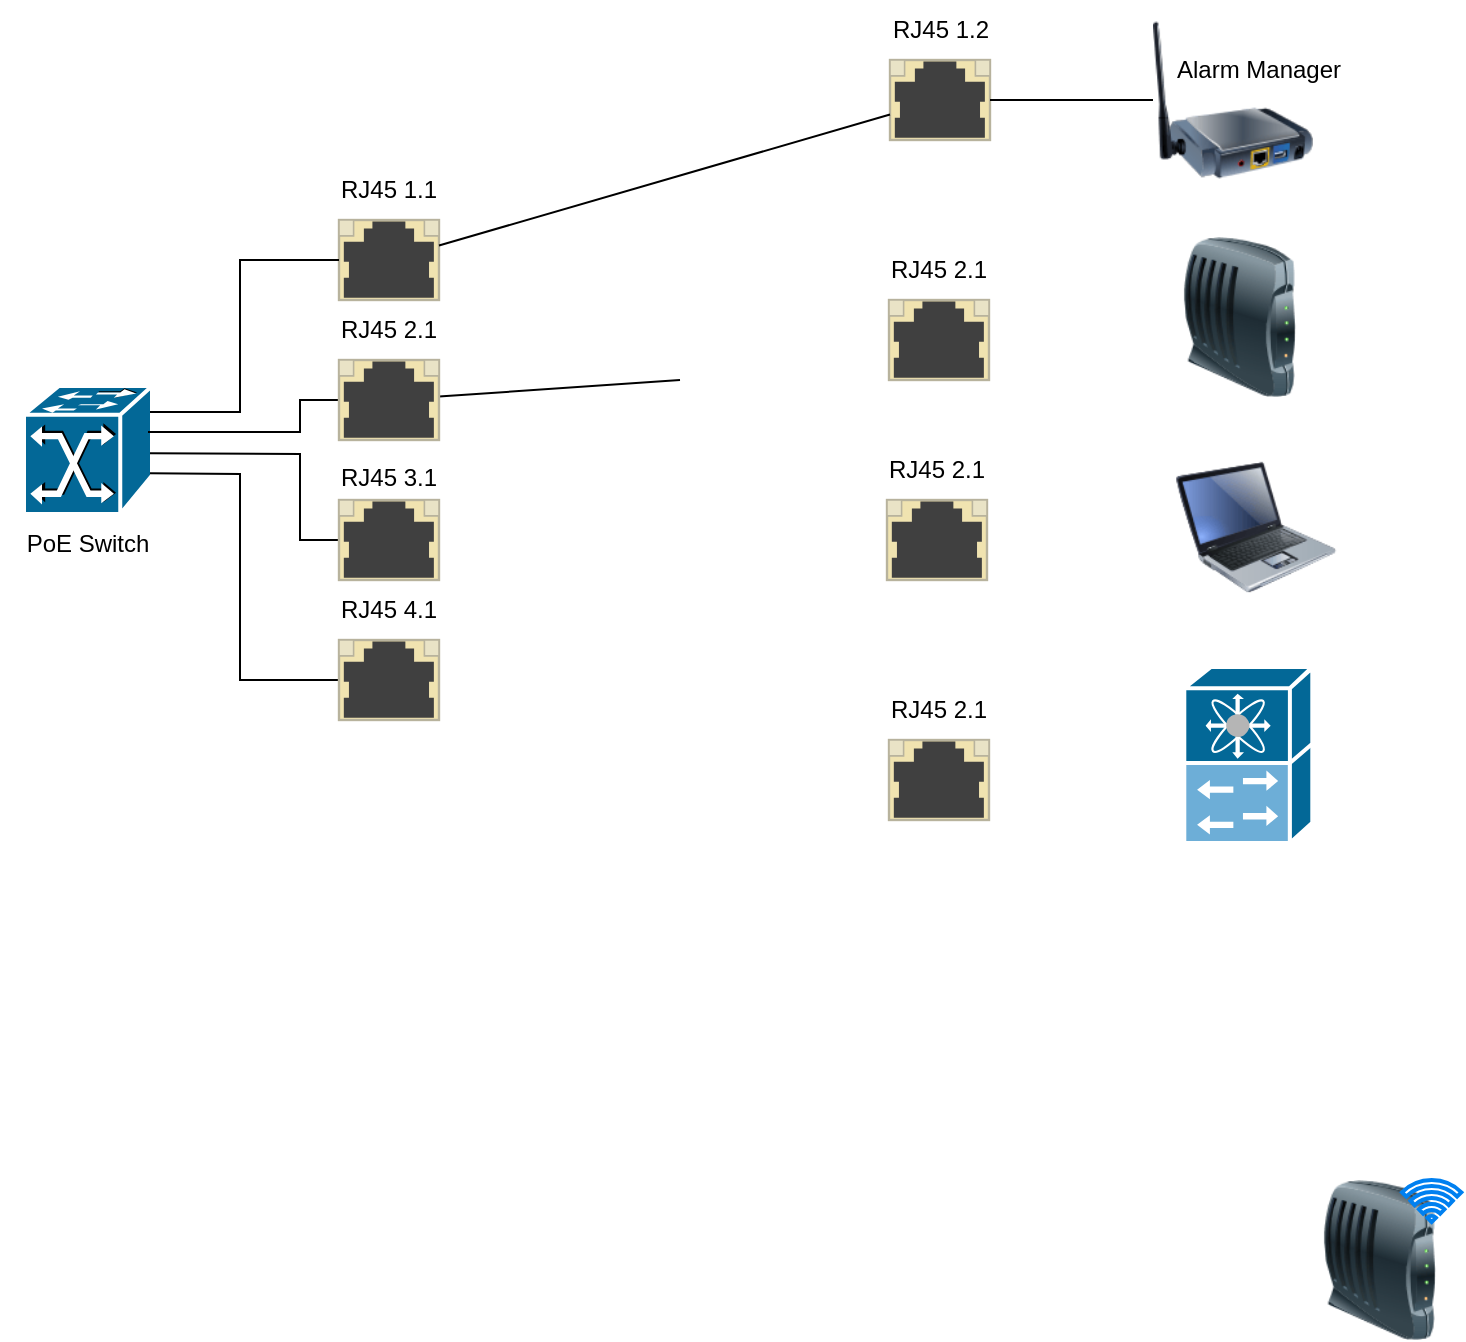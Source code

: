 <mxfile version="24.7.17">
  <diagram name="Seite-1" id="J_cecj8nlEAOPX3EQDfE">
    <mxGraphModel dx="913" dy="484" grid="1" gridSize="10" guides="1" tooltips="1" connect="1" arrows="1" fold="1" page="1" pageScale="1" pageWidth="827" pageHeight="1169" math="0" shadow="0">
      <root>
        <mxCell id="0" />
        <mxCell id="1" parent="0" />
        <mxCell id="JUdulcwFiIQr3jhsynN7-4" value="" style="group" vertex="1" connectable="0" parent="1">
          <mxGeometry x="20" y="243" width="88" height="94" as="geometry" />
        </mxCell>
        <mxCell id="JUdulcwFiIQr3jhsynN7-2" value="" style="shape=mxgraph.cisco.switches.atm_fast_gigabit_etherswitch;sketch=0;html=1;pointerEvents=1;dashed=0;fillColor=#036897;strokeColor=#ffffff;strokeWidth=2;verticalLabelPosition=bottom;verticalAlign=top;align=center;outlineConnect=0;" vertex="1" parent="JUdulcwFiIQr3jhsynN7-4">
          <mxGeometry x="12" width="64" height="64" as="geometry" />
        </mxCell>
        <mxCell id="JUdulcwFiIQr3jhsynN7-3" value="PoE Switch" style="text;html=1;align=center;verticalAlign=middle;whiteSpace=wrap;rounded=0;" vertex="1" parent="JUdulcwFiIQr3jhsynN7-4">
          <mxGeometry y="64" width="88" height="30" as="geometry" />
        </mxCell>
        <mxCell id="JUdulcwFiIQr3jhsynN7-26" value="" style="endArrow=none;html=1;rounded=0;" edge="1" parent="JUdulcwFiIQr3jhsynN7-4" target="JUdulcwFiIQr3jhsynN7-6">
          <mxGeometry width="50" height="50" relative="1" as="geometry">
            <mxPoint x="75" y="43.57" as="sourcePoint" />
            <mxPoint x="129" y="43.57" as="targetPoint" />
            <Array as="points">
              <mxPoint x="120" y="44" />
              <mxPoint x="120" y="147" />
            </Array>
          </mxGeometry>
        </mxCell>
        <mxCell id="JUdulcwFiIQr3jhsynN7-25" value="" style="endArrow=none;html=1;rounded=0;" edge="1" parent="JUdulcwFiIQr3jhsynN7-4" target="JUdulcwFiIQr3jhsynN7-8">
          <mxGeometry width="50" height="50" relative="1" as="geometry">
            <mxPoint x="75" y="33.57" as="sourcePoint" />
            <mxPoint x="129" y="33.57" as="targetPoint" />
            <Array as="points">
              <mxPoint x="150" y="34" />
              <mxPoint x="150" y="77" />
            </Array>
          </mxGeometry>
        </mxCell>
        <mxCell id="JUdulcwFiIQr3jhsynN7-24" value="" style="endArrow=none;html=1;rounded=0;" edge="1" parent="JUdulcwFiIQr3jhsynN7-4" target="JUdulcwFiIQr3jhsynN7-7">
          <mxGeometry width="50" height="50" relative="1" as="geometry">
            <mxPoint x="74" y="23" as="sourcePoint" />
            <mxPoint x="128" y="23" as="targetPoint" />
            <Array as="points">
              <mxPoint x="150" y="23" />
              <mxPoint x="150" y="7" />
            </Array>
          </mxGeometry>
        </mxCell>
        <mxCell id="JUdulcwFiIQr3jhsynN7-6" value="" style="html=1;verticalLabelPosition=bottom;verticalAlign=top;outlineConnect=0;shadow=0;dashed=0;shape=mxgraph.rack.hpe_aruba.switches.rj45_sfp;" vertex="1" parent="1">
          <mxGeometry x="189.5" y="370" width="50" height="40" as="geometry" />
        </mxCell>
        <mxCell id="JUdulcwFiIQr3jhsynN7-8" value="" style="html=1;verticalLabelPosition=bottom;verticalAlign=top;outlineConnect=0;shadow=0;dashed=0;shape=mxgraph.rack.hpe_aruba.switches.rj45_sfp;" vertex="1" parent="1">
          <mxGeometry x="189.5" y="300" width="50" height="40" as="geometry" />
        </mxCell>
        <mxCell id="JUdulcwFiIQr3jhsynN7-11" value="" style="group" vertex="1" connectable="0" parent="1">
          <mxGeometry x="160" y="130" width="109" height="70" as="geometry" />
        </mxCell>
        <mxCell id="JUdulcwFiIQr3jhsynN7-5" value="" style="html=1;verticalLabelPosition=bottom;verticalAlign=top;outlineConnect=0;shadow=0;dashed=0;shape=mxgraph.rack.hpe_aruba.switches.rj45_sfp;" vertex="1" parent="JUdulcwFiIQr3jhsynN7-11">
          <mxGeometry x="29.5" y="30" width="50" height="40" as="geometry" />
        </mxCell>
        <mxCell id="JUdulcwFiIQr3jhsynN7-9" value="RJ45 1.1" style="text;html=1;align=center;verticalAlign=middle;whiteSpace=wrap;rounded=0;" vertex="1" parent="JUdulcwFiIQr3jhsynN7-11">
          <mxGeometry width="109" height="30" as="geometry" />
        </mxCell>
        <mxCell id="JUdulcwFiIQr3jhsynN7-12" value="RJ45 3.1" style="text;html=1;align=center;verticalAlign=middle;whiteSpace=wrap;rounded=0;" vertex="1" parent="1">
          <mxGeometry x="160" y="274" width="109" height="30" as="geometry" />
        </mxCell>
        <mxCell id="JUdulcwFiIQr3jhsynN7-13" value="RJ45 4.1" style="text;html=1;align=center;verticalAlign=middle;whiteSpace=wrap;rounded=0;" vertex="1" parent="1">
          <mxGeometry x="160" y="340" width="109" height="30" as="geometry" />
        </mxCell>
        <mxCell id="JUdulcwFiIQr3jhsynN7-23" value="" style="endArrow=none;html=1;rounded=0;" edge="1" parent="1" target="JUdulcwFiIQr3jhsynN7-5">
          <mxGeometry width="50" height="50" relative="1" as="geometry">
            <mxPoint x="95" y="256" as="sourcePoint" />
            <mxPoint x="149" y="256" as="targetPoint" />
            <Array as="points">
              <mxPoint x="140" y="256" />
              <mxPoint x="140" y="180" />
            </Array>
          </mxGeometry>
        </mxCell>
        <mxCell id="JUdulcwFiIQr3jhsynN7-27" value="" style="image;html=1;image=img/lib/clip_art/networking/Modem_128x128.png" vertex="1" parent="1">
          <mxGeometry x="670" y="640" width="80" height="80" as="geometry" />
        </mxCell>
        <mxCell id="JUdulcwFiIQr3jhsynN7-29" value="" style="html=1;verticalLabelPosition=bottom;align=center;labelBackgroundColor=#ffffff;verticalAlign=top;strokeWidth=2;strokeColor=#0080F0;shadow=0;dashed=0;shape=mxgraph.ios7.icons.wifi;pointerEvents=1" vertex="1" parent="1">
          <mxGeometry x="721" y="640" width="29.7" height="21" as="geometry" />
        </mxCell>
        <mxCell id="JUdulcwFiIQr3jhsynN7-40" value="" style="group" vertex="1" connectable="0" parent="1">
          <mxGeometry x="435.5" y="50" width="268.5" height="90" as="geometry" />
        </mxCell>
        <mxCell id="JUdulcwFiIQr3jhsynN7-34" value="" style="html=1;verticalLabelPosition=bottom;verticalAlign=top;outlineConnect=0;shadow=0;dashed=0;shape=mxgraph.rack.hpe_aruba.switches.rj45_sfp;" vertex="1" parent="JUdulcwFiIQr3jhsynN7-40">
          <mxGeometry x="29.5" y="30" width="50" height="40" as="geometry" />
        </mxCell>
        <mxCell id="JUdulcwFiIQr3jhsynN7-35" value="RJ45 1.2" style="text;html=1;align=center;verticalAlign=middle;whiteSpace=wrap;rounded=0;" vertex="1" parent="JUdulcwFiIQr3jhsynN7-40">
          <mxGeometry width="109" height="30" as="geometry" />
        </mxCell>
        <mxCell id="JUdulcwFiIQr3jhsynN7-42" value="" style="line;strokeWidth=1;fillColor=none;align=left;verticalAlign=middle;spacingTop=-1;spacingLeft=3;spacingRight=3;rotatable=0;labelPosition=right;points=[];portConstraint=eastwest;strokeColor=inherit;" vertex="1" parent="JUdulcwFiIQr3jhsynN7-40">
          <mxGeometry x="159.5" y="46" width="40" height="8" as="geometry" />
        </mxCell>
        <mxCell id="JUdulcwFiIQr3jhsynN7-44" value="" style="line;strokeWidth=1;fillColor=none;align=left;verticalAlign=middle;spacingTop=-1;spacingLeft=3;spacingRight=3;rotatable=0;labelPosition=right;points=[];portConstraint=eastwest;strokeColor=inherit;" vertex="1" parent="JUdulcwFiIQr3jhsynN7-40">
          <mxGeometry x="80" y="47" width="40" height="8" as="geometry" />
        </mxCell>
        <mxCell id="JUdulcwFiIQr3jhsynN7-45" value="" style="line;strokeWidth=1;fillColor=none;align=left;verticalAlign=middle;spacingTop=-1;spacingLeft=3;spacingRight=3;rotatable=0;labelPosition=right;points=[];portConstraint=eastwest;strokeColor=inherit;" vertex="1" parent="JUdulcwFiIQr3jhsynN7-40">
          <mxGeometry x="90" y="46" width="40" height="8" as="geometry" />
        </mxCell>
        <mxCell id="JUdulcwFiIQr3jhsynN7-33" value="" style="group" vertex="1" connectable="0" parent="JUdulcwFiIQr3jhsynN7-40">
          <mxGeometry x="159.5" y="10" width="109" height="80" as="geometry" />
        </mxCell>
        <mxCell id="JUdulcwFiIQr3jhsynN7-31" value="" style="image;html=1;image=img/lib/clip_art/networking/Print_Server_Wireless_128x128.png" vertex="1" parent="JUdulcwFiIQr3jhsynN7-33">
          <mxGeometry x="1.5" width="80" height="80" as="geometry" />
        </mxCell>
        <mxCell id="JUdulcwFiIQr3jhsynN7-32" value="Alarm Manager" style="text;html=1;align=center;verticalAlign=middle;whiteSpace=wrap;rounded=0;" vertex="1" parent="JUdulcwFiIQr3jhsynN7-33">
          <mxGeometry y="10" width="109" height="30" as="geometry" />
        </mxCell>
        <mxCell id="JUdulcwFiIQr3jhsynN7-50" value="" style="endArrow=none;html=1;rounded=0;" edge="1" parent="JUdulcwFiIQr3jhsynN7-40" source="JUdulcwFiIQr3jhsynN7-34" target="JUdulcwFiIQr3jhsynN7-31">
          <mxGeometry width="50" height="50" relative="1" as="geometry">
            <mxPoint x="110" y="210" as="sourcePoint" />
            <mxPoint x="160" y="160" as="targetPoint" />
          </mxGeometry>
        </mxCell>
        <mxCell id="JUdulcwFiIQr3jhsynN7-51" value="" style="image;html=1;image=img/lib/clip_art/networking/Modem_128x128.png" vertex="1" parent="1">
          <mxGeometry x="600" y="168.5" width="80" height="80" as="geometry" />
        </mxCell>
        <mxCell id="JUdulcwFiIQr3jhsynN7-52" value="" style="endArrow=none;html=1;rounded=0;" edge="1" parent="1" source="JUdulcwFiIQr3jhsynN7-5" target="JUdulcwFiIQr3jhsynN7-34">
          <mxGeometry width="50" height="50" relative="1" as="geometry">
            <mxPoint x="320" y="170" as="sourcePoint" />
            <mxPoint x="370" y="120" as="targetPoint" />
          </mxGeometry>
        </mxCell>
        <mxCell id="JUdulcwFiIQr3jhsynN7-53" value="" style="image;html=1;image=img/lib/clip_art/computers/Laptop_128x128.png" vertex="1" parent="1">
          <mxGeometry x="608.15" y="273.5" width="80" height="80" as="geometry" />
        </mxCell>
        <mxCell id="JUdulcwFiIQr3jhsynN7-54" value="" style="shape=mxgraph.cisco.controllers_and_modules.10ge_fcoe;sketch=0;html=1;pointerEvents=1;dashed=0;fillColor=#036897;strokeColor=#ffffff;strokeWidth=2;verticalLabelPosition=bottom;verticalAlign=top;align=center;outlineConnect=0;" vertex="1" parent="1">
          <mxGeometry x="612.15" y="383.5" width="64" height="88" as="geometry" />
        </mxCell>
        <mxCell id="JUdulcwFiIQr3jhsynN7-56" value="" style="endArrow=none;html=1;rounded=0;" edge="1" parent="1" source="JUdulcwFiIQr3jhsynN7-7">
          <mxGeometry width="50" height="50" relative="1" as="geometry">
            <mxPoint x="290" y="270" as="sourcePoint" />
            <mxPoint x="360" y="240" as="targetPoint" />
          </mxGeometry>
        </mxCell>
        <mxCell id="JUdulcwFiIQr3jhsynN7-57" value="" style="group" vertex="1" connectable="0" parent="1">
          <mxGeometry x="160" y="200" width="109" height="70" as="geometry" />
        </mxCell>
        <mxCell id="JUdulcwFiIQr3jhsynN7-7" value="" style="html=1;verticalLabelPosition=bottom;verticalAlign=top;outlineConnect=0;shadow=0;dashed=0;shape=mxgraph.rack.hpe_aruba.switches.rj45_sfp;" vertex="1" parent="JUdulcwFiIQr3jhsynN7-57">
          <mxGeometry x="29.5" y="30" width="50" height="40" as="geometry" />
        </mxCell>
        <mxCell id="JUdulcwFiIQr3jhsynN7-10" value="RJ45 2.1" style="text;html=1;align=center;verticalAlign=middle;whiteSpace=wrap;rounded=0;" vertex="1" parent="JUdulcwFiIQr3jhsynN7-57">
          <mxGeometry width="109" height="30" as="geometry" />
        </mxCell>
        <mxCell id="JUdulcwFiIQr3jhsynN7-58" value="" style="group" vertex="1" connectable="0" parent="1">
          <mxGeometry x="435" y="170" width="109" height="70" as="geometry" />
        </mxCell>
        <mxCell id="JUdulcwFiIQr3jhsynN7-59" value="" style="html=1;verticalLabelPosition=bottom;verticalAlign=top;outlineConnect=0;shadow=0;dashed=0;shape=mxgraph.rack.hpe_aruba.switches.rj45_sfp;" vertex="1" parent="JUdulcwFiIQr3jhsynN7-58">
          <mxGeometry x="29.5" y="30" width="50" height="40" as="geometry" />
        </mxCell>
        <mxCell id="JUdulcwFiIQr3jhsynN7-60" value="RJ45 2.1" style="text;html=1;align=center;verticalAlign=middle;whiteSpace=wrap;rounded=0;" vertex="1" parent="JUdulcwFiIQr3jhsynN7-58">
          <mxGeometry width="109" height="30" as="geometry" />
        </mxCell>
        <mxCell id="JUdulcwFiIQr3jhsynN7-61" value="" style="group" vertex="1" connectable="0" parent="1">
          <mxGeometry x="434" y="270" width="109" height="70" as="geometry" />
        </mxCell>
        <mxCell id="JUdulcwFiIQr3jhsynN7-62" value="" style="html=1;verticalLabelPosition=bottom;verticalAlign=top;outlineConnect=0;shadow=0;dashed=0;shape=mxgraph.rack.hpe_aruba.switches.rj45_sfp;" vertex="1" parent="JUdulcwFiIQr3jhsynN7-61">
          <mxGeometry x="29.5" y="30" width="50" height="40" as="geometry" />
        </mxCell>
        <mxCell id="JUdulcwFiIQr3jhsynN7-63" value="RJ45 2.1" style="text;html=1;align=center;verticalAlign=middle;whiteSpace=wrap;rounded=0;" vertex="1" parent="JUdulcwFiIQr3jhsynN7-61">
          <mxGeometry width="109" height="30" as="geometry" />
        </mxCell>
        <mxCell id="JUdulcwFiIQr3jhsynN7-64" value="" style="group" vertex="1" connectable="0" parent="1">
          <mxGeometry x="435" y="390" width="109" height="70" as="geometry" />
        </mxCell>
        <mxCell id="JUdulcwFiIQr3jhsynN7-65" value="" style="html=1;verticalLabelPosition=bottom;verticalAlign=top;outlineConnect=0;shadow=0;dashed=0;shape=mxgraph.rack.hpe_aruba.switches.rj45_sfp;" vertex="1" parent="JUdulcwFiIQr3jhsynN7-64">
          <mxGeometry x="29.5" y="30" width="50" height="40" as="geometry" />
        </mxCell>
        <mxCell id="JUdulcwFiIQr3jhsynN7-66" value="RJ45 2.1" style="text;html=1;align=center;verticalAlign=middle;whiteSpace=wrap;rounded=0;" vertex="1" parent="JUdulcwFiIQr3jhsynN7-64">
          <mxGeometry width="109" height="30" as="geometry" />
        </mxCell>
      </root>
    </mxGraphModel>
  </diagram>
</mxfile>

